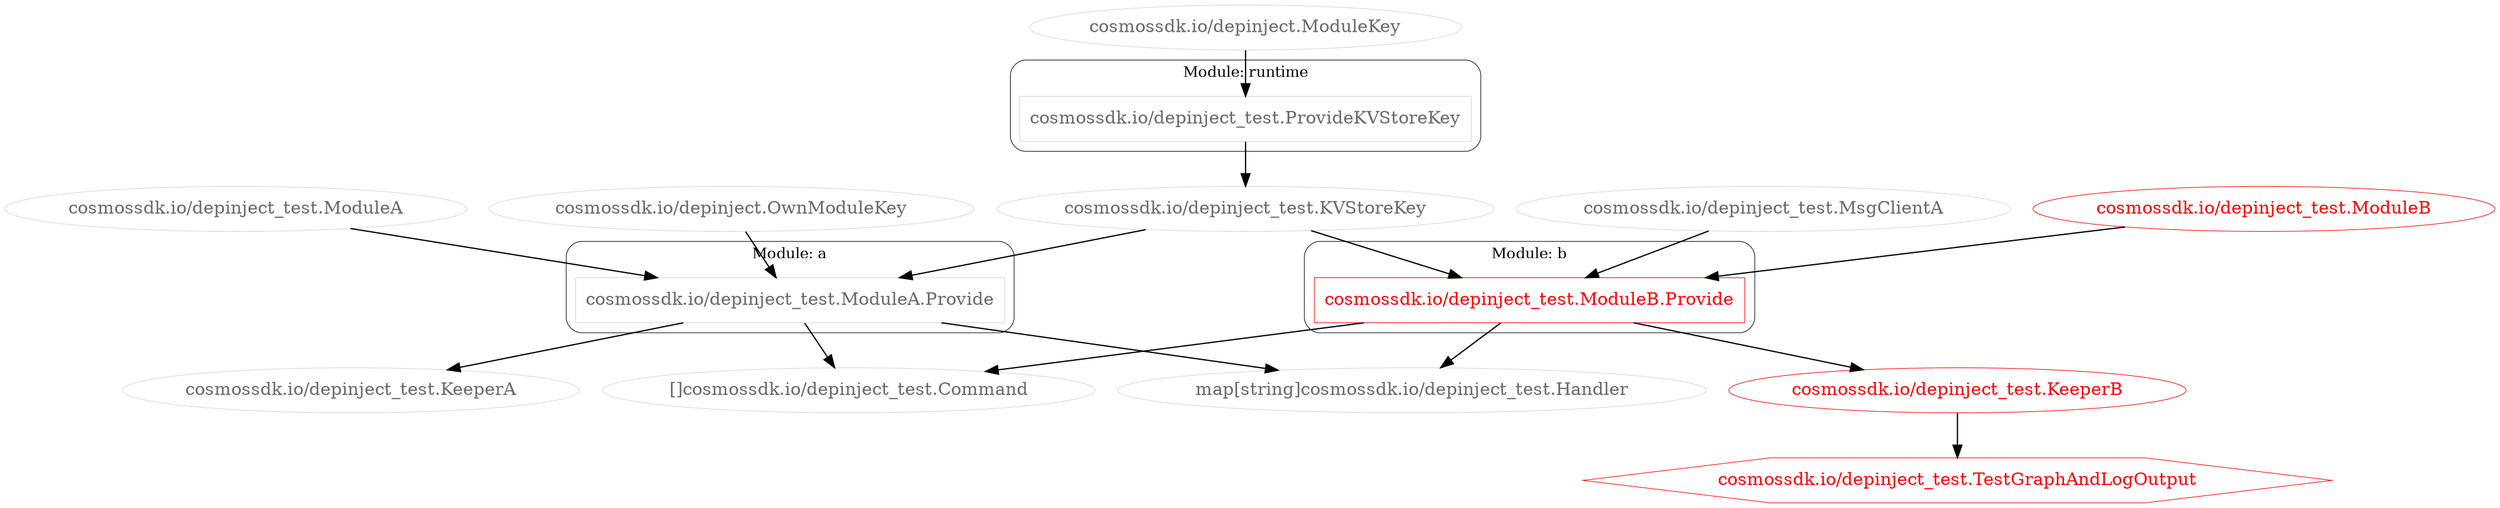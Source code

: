 digraph "" {
    subgraph "cluster_a" {
      graph [fontsize="12.0", label="Module: a", penwidth="0.5", style="rounded"];
      "cosmossdk.io/depinject_test.ModuleA.Provide"[color="lightgrey", fontcolor="dimgrey", penwidth="0.5", shape="box"];
    }

    subgraph "cluster_b" {
      graph [fontsize="12.0", label="Module: b", penwidth="0.5", style="rounded"];
      "cosmossdk.io/depinject_test.ModuleB.Provide"[color="red", fontcolor="red", penwidth="0.5", shape="box"];
    }

    subgraph "cluster_runtime" {
      graph [fontsize="12.0", label="Module: runtime", penwidth="0.5", style="rounded"];
      "cosmossdk.io/depinject_test.ProvideKVStoreKey"[color="lightgrey", fontcolor="dimgrey", penwidth="0.5", shape="box"];
    }

  "[]cosmossdk.io/depinject_test.Command"[color="lightgrey", comment="many-per-container", fontcolor="dimgrey", penwidth="0.5"];
  "cosmossdk.io/depinject.ModuleKey"[color="lightgrey", fontcolor="dimgrey", penwidth="0.5"];
  "cosmossdk.io/depinject.OwnModuleKey"[color="lightgrey", fontcolor="dimgrey", penwidth="0.5"];
  "cosmossdk.io/depinject_test.KVStoreKey"[color="lightgrey", fontcolor="dimgrey", penwidth="0.5"];
  "cosmossdk.io/depinject_test.KeeperA"[color="lightgrey", fontcolor="dimgrey", penwidth="0.5"];
  "cosmossdk.io/depinject_test.KeeperB"[color="red", fontcolor="red", penwidth="0.5"];
  "cosmossdk.io/depinject_test.ModuleA"[color="lightgrey", fontcolor="dimgrey", penwidth="0.5"];
  "cosmossdk.io/depinject_test.ModuleB"[color="red", fontcolor="red", penwidth="0.5"];
  "cosmossdk.io/depinject_test.MsgClientA"[color="lightgrey", fontcolor="dimgrey", penwidth="0.5"];
  "cosmossdk.io/depinject_test.TestGraphAndLogOutput"[color="red", fontcolor="red", penwidth="0.5", shape="hexagon"];
  "map[string]cosmossdk.io/depinject_test.Handler"[color="lightgrey", comment="one-per-module", fontcolor="dimgrey", penwidth="0.5"];
  "cosmossdk.io/depinject.ModuleKey" -> "cosmossdk.io/depinject_test.ProvideKVStoreKey";
  "cosmossdk.io/depinject_test.ProvideKVStoreKey" -> "cosmossdk.io/depinject_test.KVStoreKey";
  "cosmossdk.io/depinject_test.ModuleA" -> "cosmossdk.io/depinject_test.ModuleA.Provide";
  "cosmossdk.io/depinject_test.KVStoreKey" -> "cosmossdk.io/depinject_test.ModuleA.Provide";
  "cosmossdk.io/depinject.OwnModuleKey" -> "cosmossdk.io/depinject_test.ModuleA.Provide";
  "cosmossdk.io/depinject_test.ModuleA.Provide" -> "cosmossdk.io/depinject_test.KeeperA";
  "cosmossdk.io/depinject_test.ModuleA.Provide" -> "map[string]cosmossdk.io/depinject_test.Handler";
  "cosmossdk.io/depinject_test.ModuleA.Provide" -> "[]cosmossdk.io/depinject_test.Command";
  "cosmossdk.io/depinject_test.ModuleB" -> "cosmossdk.io/depinject_test.ModuleB.Provide";
  "cosmossdk.io/depinject_test.KVStoreKey" -> "cosmossdk.io/depinject_test.ModuleB.Provide";
  "cosmossdk.io/depinject_test.MsgClientA" -> "cosmossdk.io/depinject_test.ModuleB.Provide";
  "cosmossdk.io/depinject_test.ModuleB.Provide" -> "cosmossdk.io/depinject_test.KeeperB";
  "cosmossdk.io/depinject_test.ModuleB.Provide" -> "[]cosmossdk.io/depinject_test.Command";
  "cosmossdk.io/depinject_test.ModuleB.Provide" -> "map[string]cosmossdk.io/depinject_test.Handler";
  "cosmossdk.io/depinject_test.KeeperB" -> "cosmossdk.io/depinject_test.TestGraphAndLogOutput";
}

